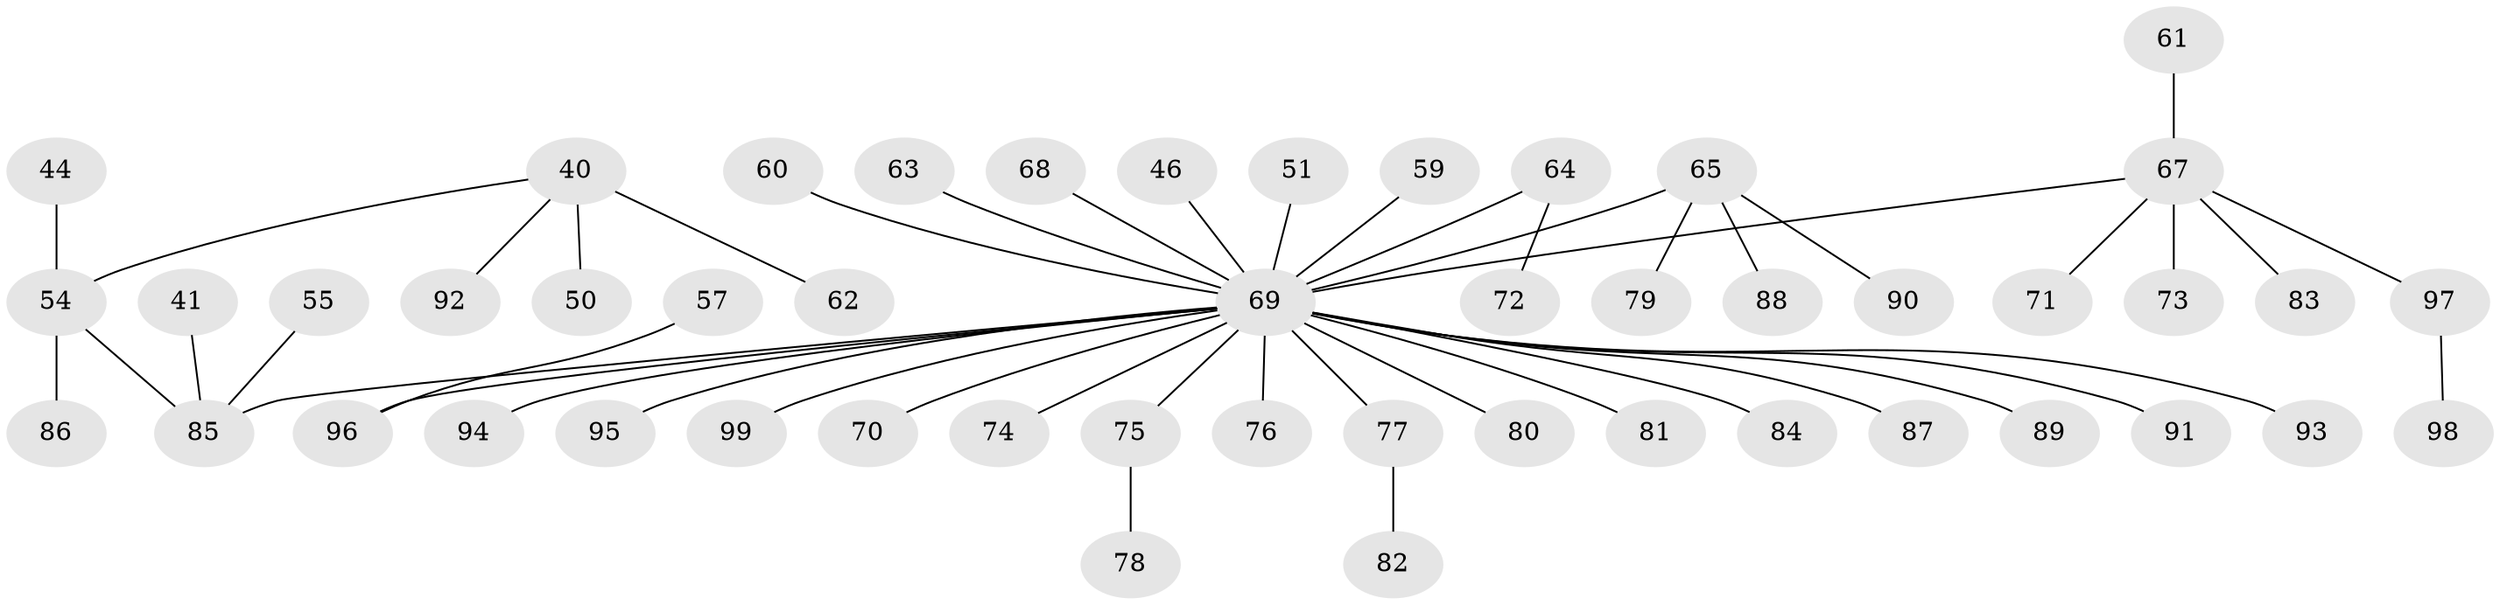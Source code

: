 // original degree distribution, {2: 0.2828282828282828, 6: 0.050505050505050504, 4: 0.08080808080808081, 1: 0.494949494949495, 3: 0.08080808080808081, 5: 0.010101010101010102}
// Generated by graph-tools (version 1.1) at 2025/53/03/09/25 04:53:41]
// undirected, 49 vertices, 48 edges
graph export_dot {
graph [start="1"]
  node [color=gray90,style=filled];
  40;
  41;
  44 [super="+34"];
  46;
  50;
  51;
  54 [super="+23+29+32"];
  55;
  57;
  59;
  60;
  61;
  62;
  63;
  64;
  65;
  67 [super="+19+27+31+47"];
  68;
  69 [super="+66+38+53"];
  70;
  71;
  72;
  73;
  74;
  75;
  76;
  77;
  78;
  79;
  80;
  81;
  82;
  83;
  84;
  85 [super="+22"];
  86;
  87;
  88;
  89;
  90;
  91;
  92;
  93;
  94;
  95;
  96 [super="+56"];
  97;
  98;
  99;
  40 -- 50;
  40 -- 62;
  40 -- 92;
  40 -- 54;
  41 -- 85;
  44 -- 54;
  46 -- 69;
  51 -- 69;
  54 -- 86;
  54 -- 85;
  55 -- 85;
  57 -- 96;
  59 -- 69;
  60 -- 69;
  61 -- 67;
  63 -- 69;
  64 -- 72;
  64 -- 69;
  65 -- 79;
  65 -- 88;
  65 -- 90;
  65 -- 69;
  67 -- 71;
  67 -- 97;
  67 -- 73;
  67 -- 83;
  67 -- 69;
  68 -- 69;
  69 -- 70;
  69 -- 74;
  69 -- 75;
  69 -- 76;
  69 -- 77;
  69 -- 80;
  69 -- 81;
  69 -- 84;
  69 -- 85;
  69 -- 89;
  69 -- 91;
  69 -- 93;
  69 -- 94;
  69 -- 95;
  69 -- 96;
  69 -- 99;
  69 -- 87;
  75 -- 78;
  77 -- 82;
  97 -- 98;
}
